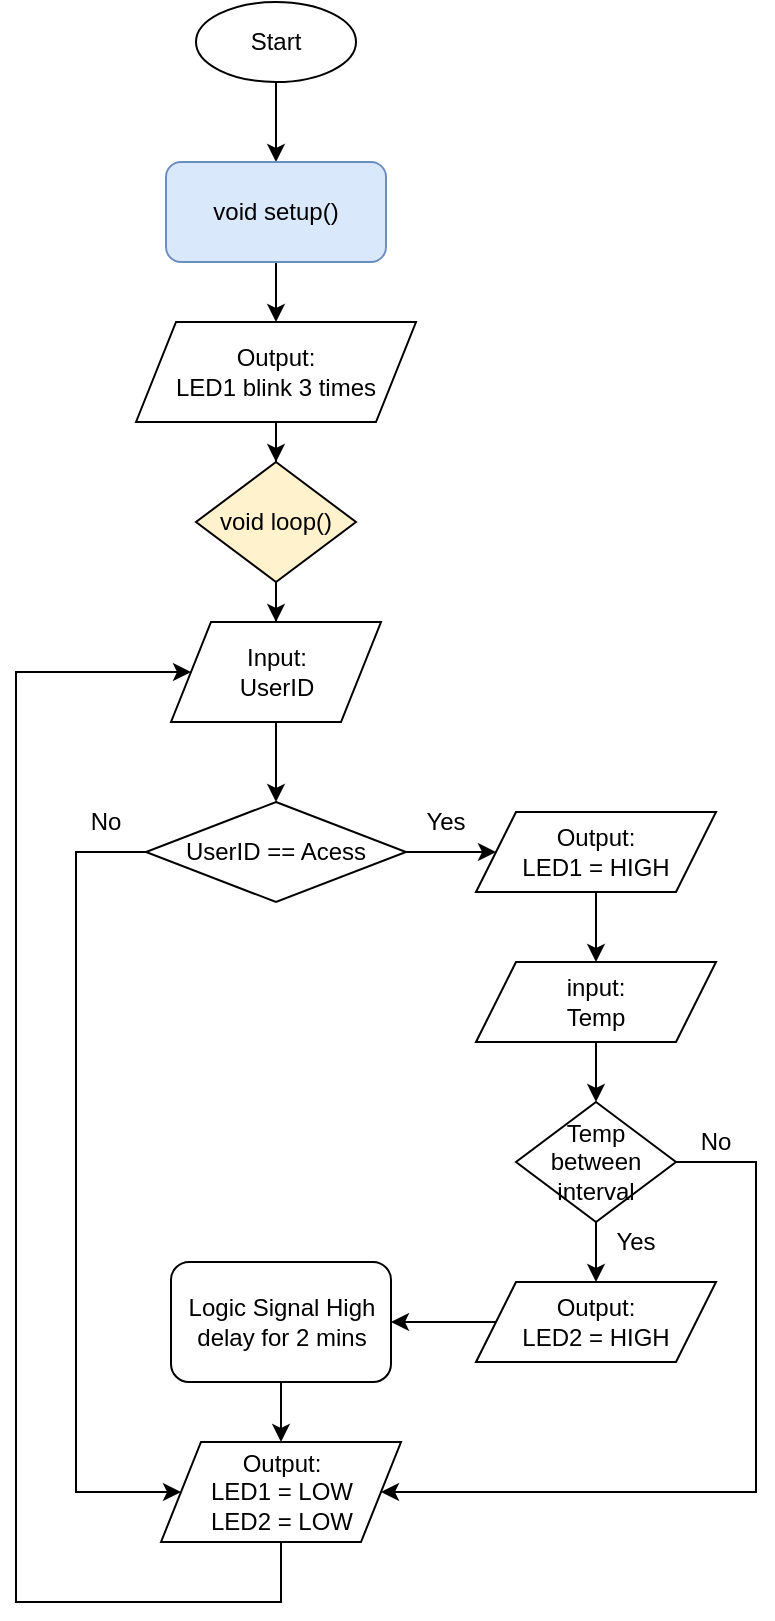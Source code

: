 <mxfile version="14.9.6" type="google"><diagram id="uTu1Oru7ObvtPSNgoRlb" name="Page-1"><mxGraphModel dx="1834" dy="808" grid="1" gridSize="10" guides="1" tooltips="1" connect="1" arrows="1" fold="1" page="1" pageScale="1" pageWidth="850" pageHeight="1100" math="0" shadow="0"><root><mxCell id="0"/><mxCell id="1" parent="0"/><mxCell id="08edodikhWSdmHG4LFAH-4" value="" style="edgeStyle=orthogonalEdgeStyle;rounded=0;orthogonalLoop=1;jettySize=auto;html=1;" parent="1" source="08edodikhWSdmHG4LFAH-1" target="08edodikhWSdmHG4LFAH-3" edge="1"><mxGeometry relative="1" as="geometry"/></mxCell><mxCell id="08edodikhWSdmHG4LFAH-1" value="Start" style="ellipse;whiteSpace=wrap;html=1;" parent="1" vertex="1"><mxGeometry x="170" y="40" width="80" height="40" as="geometry"/></mxCell><mxCell id="08edodikhWSdmHG4LFAH-12" value="" style="edgeStyle=orthogonalEdgeStyle;rounded=0;orthogonalLoop=1;jettySize=auto;html=1;" parent="1" source="08edodikhWSdmHG4LFAH-3" target="08edodikhWSdmHG4LFAH-11" edge="1"><mxGeometry relative="1" as="geometry"/></mxCell><mxCell id="08edodikhWSdmHG4LFAH-3" value="void setup()" style="rounded=1;whiteSpace=wrap;html=1;fillColor=#dae8fc;strokeColor=#6c8ebf;" parent="1" vertex="1"><mxGeometry x="155" y="120" width="110" height="50" as="geometry"/></mxCell><mxCell id="08edodikhWSdmHG4LFAH-10" style="edgeStyle=orthogonalEdgeStyle;rounded=0;orthogonalLoop=1;jettySize=auto;html=1;entryX=0;entryY=0.5;entryDx=0;entryDy=0;" parent="1" source="08edodikhWSdmHG4LFAH-5" target="08edodikhWSdmHG4LFAH-9" edge="1"><mxGeometry relative="1" as="geometry"/></mxCell><mxCell id="NLPPXLtuEyvq5J9O9eQ_-18" style="edgeStyle=orthogonalEdgeStyle;rounded=0;orthogonalLoop=1;jettySize=auto;html=1;entryX=0;entryY=0.5;entryDx=0;entryDy=0;" edge="1" parent="1" source="08edodikhWSdmHG4LFAH-5" target="NLPPXLtuEyvq5J9O9eQ_-11"><mxGeometry relative="1" as="geometry"><Array as="points"><mxPoint x="110" y="465"/><mxPoint x="110" y="785"/></Array></mxGeometry></mxCell><mxCell id="08edodikhWSdmHG4LFAH-5" value="UserID == Acess" style="rhombus;whiteSpace=wrap;html=1;" parent="1" vertex="1"><mxGeometry x="145" y="440" width="130" height="50" as="geometry"/></mxCell><mxCell id="08edodikhWSdmHG4LFAH-8" value="" style="edgeStyle=orthogonalEdgeStyle;rounded=0;orthogonalLoop=1;jettySize=auto;html=1;" parent="1" source="08edodikhWSdmHG4LFAH-6" target="08edodikhWSdmHG4LFAH-5" edge="1"><mxGeometry relative="1" as="geometry"/></mxCell><mxCell id="08edodikhWSdmHG4LFAH-6" value="Input:&lt;br&gt;UserID" style="shape=parallelogram;perimeter=parallelogramPerimeter;whiteSpace=wrap;html=1;fixedSize=1;" parent="1" vertex="1"><mxGeometry x="157.5" y="350" width="105" height="50" as="geometry"/></mxCell><mxCell id="08edodikhWSdmHG4LFAH-15" value="" style="edgeStyle=orthogonalEdgeStyle;rounded=0;orthogonalLoop=1;jettySize=auto;html=1;" parent="1" source="08edodikhWSdmHG4LFAH-9" target="08edodikhWSdmHG4LFAH-14" edge="1"><mxGeometry relative="1" as="geometry"/></mxCell><mxCell id="08edodikhWSdmHG4LFAH-9" value="Output:&lt;br&gt;LED1 = HIGH" style="shape=parallelogram;perimeter=parallelogramPerimeter;whiteSpace=wrap;html=1;fixedSize=1;" parent="1" vertex="1"><mxGeometry x="310" y="445" width="120" height="40" as="geometry"/></mxCell><mxCell id="NLPPXLtuEyvq5J9O9eQ_-2" style="edgeStyle=orthogonalEdgeStyle;rounded=0;orthogonalLoop=1;jettySize=auto;html=1;entryX=0.5;entryY=0;entryDx=0;entryDy=0;" edge="1" parent="1" source="08edodikhWSdmHG4LFAH-11" target="NLPPXLtuEyvq5J9O9eQ_-1"><mxGeometry relative="1" as="geometry"/></mxCell><mxCell id="08edodikhWSdmHG4LFAH-11" value="Output:&lt;br&gt;LED1 blink 3 times" style="shape=parallelogram;perimeter=parallelogramPerimeter;whiteSpace=wrap;html=1;fixedSize=1;" parent="1" vertex="1"><mxGeometry x="140" y="200" width="140" height="50" as="geometry"/></mxCell><mxCell id="BjJimw68UwRJUU-D3-82-6" value="" style="edgeStyle=orthogonalEdgeStyle;rounded=0;orthogonalLoop=1;jettySize=auto;html=1;" parent="1" source="08edodikhWSdmHG4LFAH-14" target="08edodikhWSdmHG4LFAH-16" edge="1"><mxGeometry relative="1" as="geometry"/></mxCell><mxCell id="08edodikhWSdmHG4LFAH-14" value="input:&lt;br&gt;Temp" style="shape=parallelogram;perimeter=parallelogramPerimeter;whiteSpace=wrap;html=1;fixedSize=1;" parent="1" vertex="1"><mxGeometry x="310" y="520" width="120" height="40" as="geometry"/></mxCell><mxCell id="NLPPXLtuEyvq5J9O9eQ_-8" value="" style="edgeStyle=orthogonalEdgeStyle;rounded=0;orthogonalLoop=1;jettySize=auto;html=1;" edge="1" parent="1" source="08edodikhWSdmHG4LFAH-16" target="NLPPXLtuEyvq5J9O9eQ_-6"><mxGeometry relative="1" as="geometry"/></mxCell><mxCell id="NLPPXLtuEyvq5J9O9eQ_-19" style="edgeStyle=orthogonalEdgeStyle;rounded=0;orthogonalLoop=1;jettySize=auto;html=1;entryX=1;entryY=0.5;entryDx=0;entryDy=0;" edge="1" parent="1" source="08edodikhWSdmHG4LFAH-16" target="NLPPXLtuEyvq5J9O9eQ_-11"><mxGeometry relative="1" as="geometry"><Array as="points"><mxPoint x="450" y="620"/><mxPoint x="450" y="785"/></Array></mxGeometry></mxCell><mxCell id="08edodikhWSdmHG4LFAH-16" value="Temp between interval" style="rhombus;whiteSpace=wrap;html=1;" parent="1" vertex="1"><mxGeometry x="330" y="590" width="80" height="60" as="geometry"/></mxCell><mxCell id="BjJimw68UwRJUU-D3-82-9" value="No" style="text;html=1;strokeColor=none;fillColor=none;align=center;verticalAlign=middle;whiteSpace=wrap;rounded=0;" parent="1" vertex="1"><mxGeometry x="410" y="600" width="40" height="20" as="geometry"/></mxCell><mxCell id="BjJimw68UwRJUU-D3-82-10" value="No" style="text;html=1;strokeColor=none;fillColor=none;align=center;verticalAlign=middle;whiteSpace=wrap;rounded=0;" parent="1" vertex="1"><mxGeometry x="105" y="440" width="40" height="20" as="geometry"/></mxCell><mxCell id="NLPPXLtuEyvq5J9O9eQ_-12" value="" style="edgeStyle=orthogonalEdgeStyle;rounded=0;orthogonalLoop=1;jettySize=auto;html=1;" edge="1" parent="1" source="BjJimw68UwRJUU-D3-82-15" target="NLPPXLtuEyvq5J9O9eQ_-11"><mxGeometry relative="1" as="geometry"/></mxCell><mxCell id="BjJimw68UwRJUU-D3-82-15" value="Logic Signal High&lt;br&gt;delay for 2 mins" style="rounded=1;whiteSpace=wrap;html=1;" parent="1" vertex="1"><mxGeometry x="157.5" y="670" width="110" height="60" as="geometry"/></mxCell><mxCell id="NLPPXLtuEyvq5J9O9eQ_-3" value="" style="edgeStyle=orthogonalEdgeStyle;rounded=0;orthogonalLoop=1;jettySize=auto;html=1;" edge="1" parent="1" source="NLPPXLtuEyvq5J9O9eQ_-1" target="08edodikhWSdmHG4LFAH-6"><mxGeometry relative="1" as="geometry"/></mxCell><mxCell id="NLPPXLtuEyvq5J9O9eQ_-1" value="void loop()" style="rhombus;whiteSpace=wrap;html=1;fillColor=#FFF2CC;" vertex="1" parent="1"><mxGeometry x="170" y="270" width="80" height="60" as="geometry"/></mxCell><mxCell id="NLPPXLtuEyvq5J9O9eQ_-4" value="Yes" style="text;html=1;strokeColor=none;fillColor=none;align=center;verticalAlign=middle;whiteSpace=wrap;rounded=0;" vertex="1" parent="1"><mxGeometry x="275" y="440" width="40" height="20" as="geometry"/></mxCell><mxCell id="NLPPXLtuEyvq5J9O9eQ_-9" value="" style="edgeStyle=orthogonalEdgeStyle;rounded=0;orthogonalLoop=1;jettySize=auto;html=1;" edge="1" parent="1" source="NLPPXLtuEyvq5J9O9eQ_-6" target="BjJimw68UwRJUU-D3-82-15"><mxGeometry relative="1" as="geometry"/></mxCell><mxCell id="NLPPXLtuEyvq5J9O9eQ_-6" value="Output:&lt;br&gt;LED2 = HIGH" style="shape=parallelogram;perimeter=parallelogramPerimeter;whiteSpace=wrap;html=1;fixedSize=1;" vertex="1" parent="1"><mxGeometry x="310" y="680" width="120" height="40" as="geometry"/></mxCell><mxCell id="NLPPXLtuEyvq5J9O9eQ_-13" style="edgeStyle=orthogonalEdgeStyle;rounded=0;orthogonalLoop=1;jettySize=auto;html=1;entryX=0;entryY=0.5;entryDx=0;entryDy=0;" edge="1" parent="1" source="NLPPXLtuEyvq5J9O9eQ_-11" target="08edodikhWSdmHG4LFAH-6"><mxGeometry relative="1" as="geometry"><Array as="points"><mxPoint x="213" y="840"/><mxPoint x="80" y="840"/><mxPoint x="80" y="375"/></Array></mxGeometry></mxCell><mxCell id="NLPPXLtuEyvq5J9O9eQ_-11" value="Output:&lt;br&gt;LED1 = LOW&lt;br&gt;LED2 = LOW" style="shape=parallelogram;perimeter=parallelogramPerimeter;whiteSpace=wrap;html=1;fixedSize=1;" vertex="1" parent="1"><mxGeometry x="152.5" y="760" width="120" height="50" as="geometry"/></mxCell><mxCell id="NLPPXLtuEyvq5J9O9eQ_-20" value="Yes" style="text;html=1;strokeColor=none;fillColor=none;align=center;verticalAlign=middle;whiteSpace=wrap;rounded=0;" vertex="1" parent="1"><mxGeometry x="370" y="650" width="40" height="20" as="geometry"/></mxCell></root></mxGraphModel></diagram></mxfile>